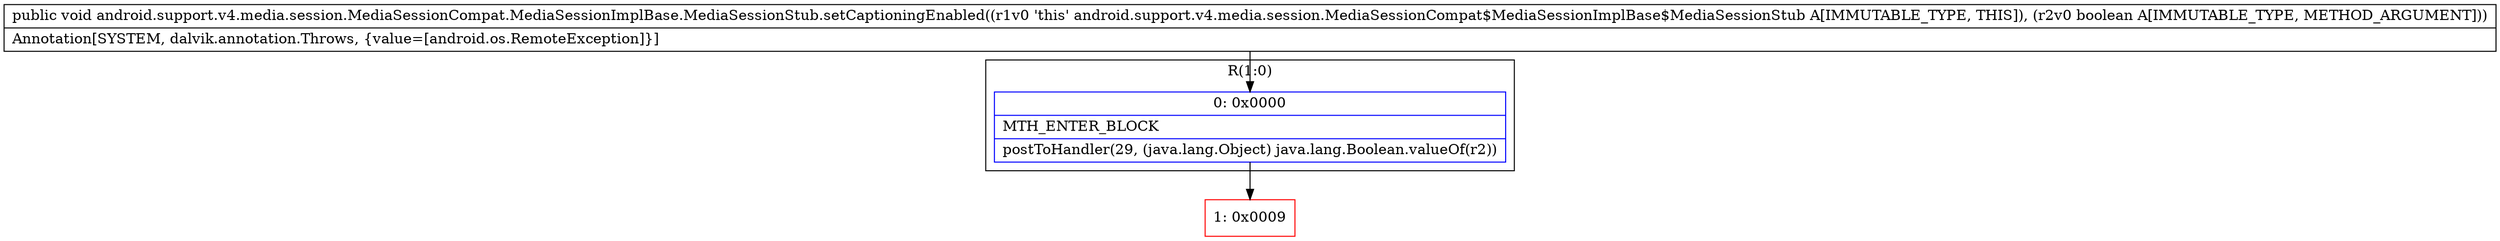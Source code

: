 digraph "CFG forandroid.support.v4.media.session.MediaSessionCompat.MediaSessionImplBase.MediaSessionStub.setCaptioningEnabled(Z)V" {
subgraph cluster_Region_1177680517 {
label = "R(1:0)";
node [shape=record,color=blue];
Node_0 [shape=record,label="{0\:\ 0x0000|MTH_ENTER_BLOCK\l|postToHandler(29, (java.lang.Object) java.lang.Boolean.valueOf(r2))\l}"];
}
Node_1 [shape=record,color=red,label="{1\:\ 0x0009}"];
MethodNode[shape=record,label="{public void android.support.v4.media.session.MediaSessionCompat.MediaSessionImplBase.MediaSessionStub.setCaptioningEnabled((r1v0 'this' android.support.v4.media.session.MediaSessionCompat$MediaSessionImplBase$MediaSessionStub A[IMMUTABLE_TYPE, THIS]), (r2v0 boolean A[IMMUTABLE_TYPE, METHOD_ARGUMENT]))  | Annotation[SYSTEM, dalvik.annotation.Throws, \{value=[android.os.RemoteException]\}]\l}"];
MethodNode -> Node_0;
Node_0 -> Node_1;
}

